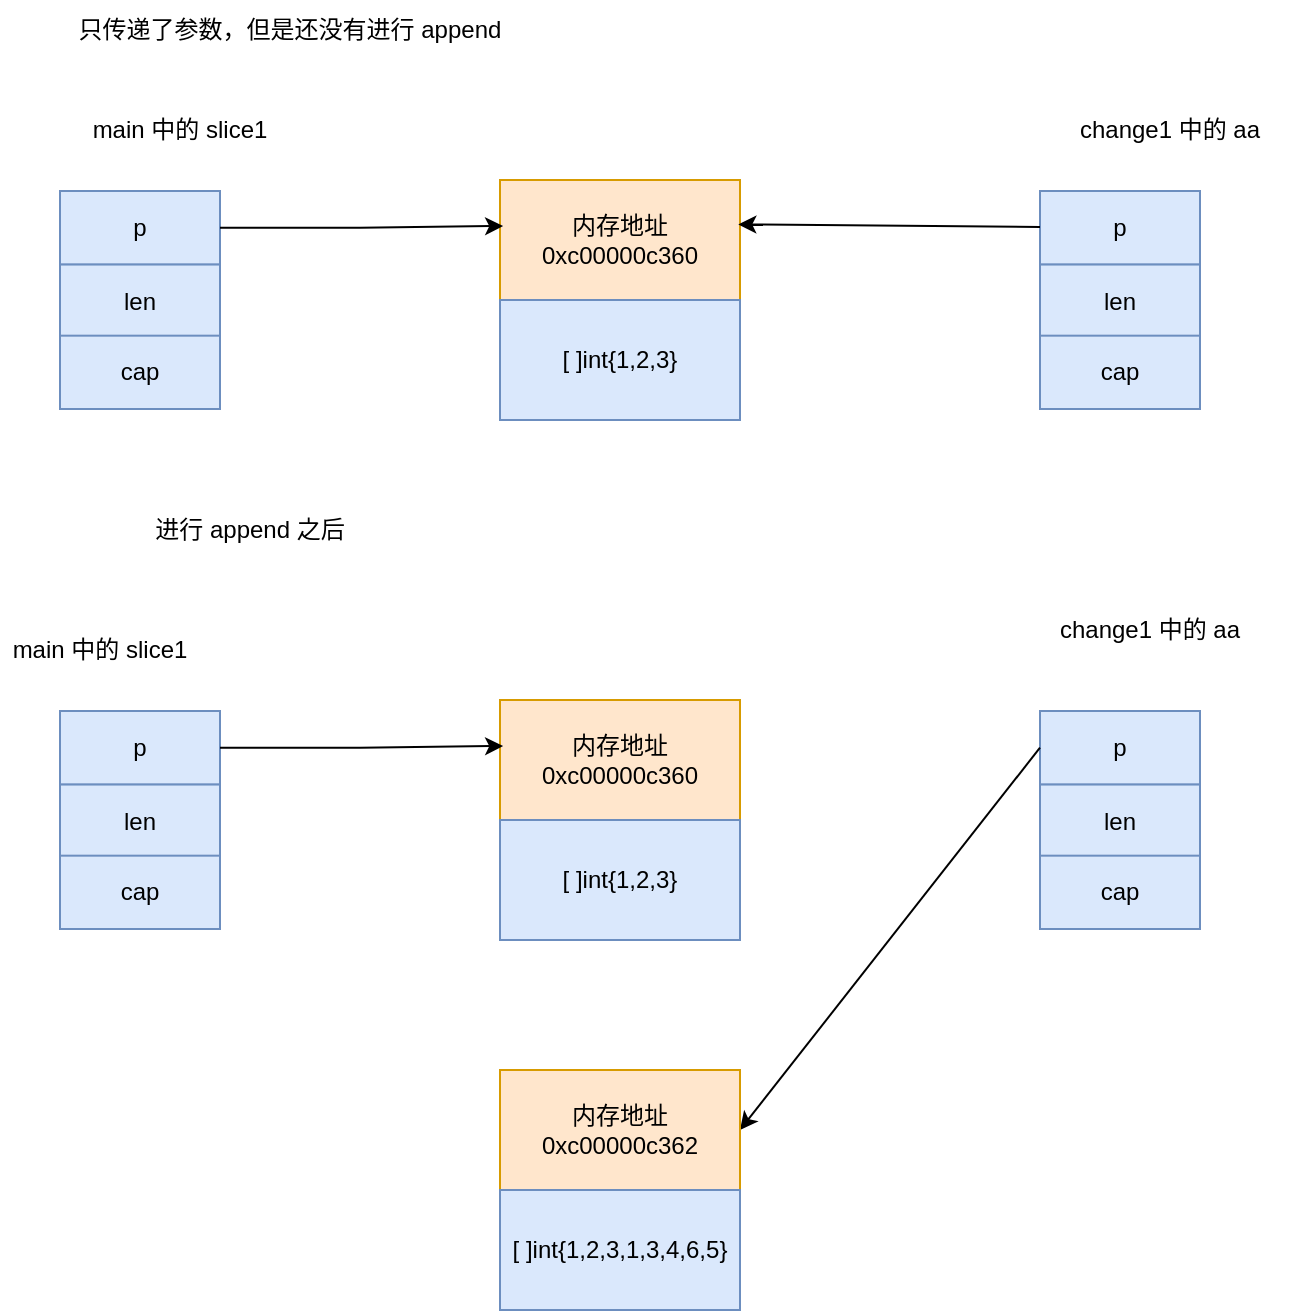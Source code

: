 <mxfile version="24.0.1" type="github">
  <diagram name="第 1 页" id="CEUX5lsQ60GN35DO3mzp">
    <mxGraphModel dx="1050" dy="541" grid="1" gridSize="10" guides="1" tooltips="1" connect="1" arrows="1" fold="1" page="1" pageScale="1" pageWidth="827" pageHeight="1169" math="0" shadow="0">
      <root>
        <mxCell id="0" />
        <mxCell id="1" parent="0" />
        <mxCell id="rwD2nhpvyJbwbhOULdww-1" value="" style="group;fillColor=#dae8fc;strokeColor=#6c8ebf;" vertex="1" connectable="0" parent="1">
          <mxGeometry x="580" y="145.5" width="80" height="109" as="geometry" />
        </mxCell>
        <mxCell id="rwD2nhpvyJbwbhOULdww-2" value="len" style="rounded=0;whiteSpace=wrap;html=1;fillColor=#dae8fc;strokeColor=#6c8ebf;" vertex="1" parent="rwD2nhpvyJbwbhOULdww-1">
          <mxGeometry y="36.667" width="80" height="36.667" as="geometry" />
        </mxCell>
        <mxCell id="rwD2nhpvyJbwbhOULdww-3" value="p" style="rounded=0;whiteSpace=wrap;html=1;fillColor=#dae8fc;strokeColor=#6c8ebf;" vertex="1" parent="rwD2nhpvyJbwbhOULdww-1">
          <mxGeometry width="80" height="36.667" as="geometry" />
        </mxCell>
        <mxCell id="rwD2nhpvyJbwbhOULdww-4" value="cap" style="rounded=0;whiteSpace=wrap;html=1;fillColor=#dae8fc;strokeColor=#6c8ebf;" vertex="1" parent="rwD2nhpvyJbwbhOULdww-1">
          <mxGeometry y="72.333" width="80" height="36.667" as="geometry" />
        </mxCell>
        <mxCell id="rwD2nhpvyJbwbhOULdww-5" value="" style="group;fillColor=#dae8fc;strokeColor=#6c8ebf;" vertex="1" connectable="0" parent="1">
          <mxGeometry x="310" y="140" width="120" height="120" as="geometry" />
        </mxCell>
        <mxCell id="rwD2nhpvyJbwbhOULdww-6" value="内存地址0xc00000c360" style="rounded=0;whiteSpace=wrap;html=1;fillColor=#ffe6cc;strokeColor=#d79b00;" vertex="1" parent="rwD2nhpvyJbwbhOULdww-5">
          <mxGeometry width="120" height="60" as="geometry" />
        </mxCell>
        <mxCell id="rwD2nhpvyJbwbhOULdww-7" value="[ ]int{1,2,3}" style="rounded=0;whiteSpace=wrap;html=1;fillColor=#dae8fc;strokeColor=#6c8ebf;" vertex="1" parent="rwD2nhpvyJbwbhOULdww-5">
          <mxGeometry y="60" width="120" height="60" as="geometry" />
        </mxCell>
        <mxCell id="rwD2nhpvyJbwbhOULdww-8" value="" style="group;fillColor=#dae8fc;strokeColor=#6c8ebf;" vertex="1" connectable="0" parent="1">
          <mxGeometry x="90" y="145.5" width="80" height="109" as="geometry" />
        </mxCell>
        <mxCell id="rwD2nhpvyJbwbhOULdww-9" value="len" style="rounded=0;whiteSpace=wrap;html=1;fillColor=#dae8fc;strokeColor=#6c8ebf;" vertex="1" parent="rwD2nhpvyJbwbhOULdww-8">
          <mxGeometry y="36.667" width="80" height="36.667" as="geometry" />
        </mxCell>
        <mxCell id="rwD2nhpvyJbwbhOULdww-10" value="p" style="rounded=0;whiteSpace=wrap;html=1;fillColor=#dae8fc;strokeColor=#6c8ebf;" vertex="1" parent="rwD2nhpvyJbwbhOULdww-8">
          <mxGeometry width="80" height="36.667" as="geometry" />
        </mxCell>
        <mxCell id="rwD2nhpvyJbwbhOULdww-11" value="cap" style="rounded=0;whiteSpace=wrap;html=1;fillColor=#dae8fc;strokeColor=#6c8ebf;" vertex="1" parent="rwD2nhpvyJbwbhOULdww-8">
          <mxGeometry y="72.333" width="80" height="36.667" as="geometry" />
        </mxCell>
        <mxCell id="rwD2nhpvyJbwbhOULdww-12" style="edgeStyle=orthogonalEdgeStyle;rounded=0;orthogonalLoop=1;jettySize=auto;html=1;entryX=0.013;entryY=0.383;entryDx=0;entryDy=0;entryPerimeter=0;" edge="1" parent="1" source="rwD2nhpvyJbwbhOULdww-10" target="rwD2nhpvyJbwbhOULdww-6">
          <mxGeometry relative="1" as="geometry" />
        </mxCell>
        <mxCell id="rwD2nhpvyJbwbhOULdww-18" style="rounded=0;orthogonalLoop=1;jettySize=auto;html=1;entryX=0.993;entryY=0.37;entryDx=0;entryDy=0;entryPerimeter=0;" edge="1" parent="1" source="rwD2nhpvyJbwbhOULdww-3" target="rwD2nhpvyJbwbhOULdww-6">
          <mxGeometry relative="1" as="geometry" />
        </mxCell>
        <mxCell id="rwD2nhpvyJbwbhOULdww-19" value="main 中的 slice1" style="text;html=1;align=center;verticalAlign=middle;whiteSpace=wrap;rounded=0;" vertex="1" parent="1">
          <mxGeometry x="100" y="100" width="100" height="30" as="geometry" />
        </mxCell>
        <mxCell id="rwD2nhpvyJbwbhOULdww-20" value="change1 中的 aa" style="text;html=1;align=center;verticalAlign=middle;whiteSpace=wrap;rounded=0;" vertex="1" parent="1">
          <mxGeometry x="590" y="100" width="110" height="30" as="geometry" />
        </mxCell>
        <mxCell id="rwD2nhpvyJbwbhOULdww-21" value="只传递了参数，但是还没有进行 append" style="text;html=1;align=center;verticalAlign=middle;whiteSpace=wrap;rounded=0;" vertex="1" parent="1">
          <mxGeometry x="80" y="50" width="250" height="30" as="geometry" />
        </mxCell>
        <mxCell id="rwD2nhpvyJbwbhOULdww-22" value="" style="group;fillColor=#dae8fc;strokeColor=#6c8ebf;" vertex="1" connectable="0" parent="1">
          <mxGeometry x="580" y="405.5" width="80" height="109" as="geometry" />
        </mxCell>
        <mxCell id="rwD2nhpvyJbwbhOULdww-23" value="len" style="rounded=0;whiteSpace=wrap;html=1;fillColor=#dae8fc;strokeColor=#6c8ebf;" vertex="1" parent="rwD2nhpvyJbwbhOULdww-22">
          <mxGeometry y="36.667" width="80" height="36.667" as="geometry" />
        </mxCell>
        <mxCell id="rwD2nhpvyJbwbhOULdww-24" value="p" style="rounded=0;whiteSpace=wrap;html=1;fillColor=#dae8fc;strokeColor=#6c8ebf;" vertex="1" parent="rwD2nhpvyJbwbhOULdww-22">
          <mxGeometry width="80" height="36.667" as="geometry" />
        </mxCell>
        <mxCell id="rwD2nhpvyJbwbhOULdww-25" value="cap" style="rounded=0;whiteSpace=wrap;html=1;fillColor=#dae8fc;strokeColor=#6c8ebf;" vertex="1" parent="rwD2nhpvyJbwbhOULdww-22">
          <mxGeometry y="72.333" width="80" height="36.667" as="geometry" />
        </mxCell>
        <mxCell id="rwD2nhpvyJbwbhOULdww-26" value="" style="group;fillColor=#dae8fc;strokeColor=#6c8ebf;" vertex="1" connectable="0" parent="1">
          <mxGeometry x="310" y="400" width="120" height="120" as="geometry" />
        </mxCell>
        <mxCell id="rwD2nhpvyJbwbhOULdww-27" value="内存地址0xc00000c360" style="rounded=0;whiteSpace=wrap;html=1;fillColor=#ffe6cc;strokeColor=#d79b00;" vertex="1" parent="rwD2nhpvyJbwbhOULdww-26">
          <mxGeometry width="120" height="60" as="geometry" />
        </mxCell>
        <mxCell id="rwD2nhpvyJbwbhOULdww-28" value="[ ]int{1,2,3}" style="rounded=0;whiteSpace=wrap;html=1;fillColor=#dae8fc;strokeColor=#6c8ebf;" vertex="1" parent="rwD2nhpvyJbwbhOULdww-26">
          <mxGeometry y="60" width="120" height="60" as="geometry" />
        </mxCell>
        <mxCell id="rwD2nhpvyJbwbhOULdww-29" value="" style="group;fillColor=#dae8fc;strokeColor=#6c8ebf;" vertex="1" connectable="0" parent="1">
          <mxGeometry x="90" y="405.5" width="80" height="109" as="geometry" />
        </mxCell>
        <mxCell id="rwD2nhpvyJbwbhOULdww-30" value="len" style="rounded=0;whiteSpace=wrap;html=1;fillColor=#dae8fc;strokeColor=#6c8ebf;" vertex="1" parent="rwD2nhpvyJbwbhOULdww-29">
          <mxGeometry y="36.667" width="80" height="36.667" as="geometry" />
        </mxCell>
        <mxCell id="rwD2nhpvyJbwbhOULdww-31" value="p" style="rounded=0;whiteSpace=wrap;html=1;fillColor=#dae8fc;strokeColor=#6c8ebf;" vertex="1" parent="rwD2nhpvyJbwbhOULdww-29">
          <mxGeometry width="80" height="36.667" as="geometry" />
        </mxCell>
        <mxCell id="rwD2nhpvyJbwbhOULdww-32" value="cap" style="rounded=0;whiteSpace=wrap;html=1;fillColor=#dae8fc;strokeColor=#6c8ebf;" vertex="1" parent="rwD2nhpvyJbwbhOULdww-29">
          <mxGeometry y="72.333" width="80" height="36.667" as="geometry" />
        </mxCell>
        <mxCell id="rwD2nhpvyJbwbhOULdww-33" style="edgeStyle=orthogonalEdgeStyle;rounded=0;orthogonalLoop=1;jettySize=auto;html=1;entryX=0.013;entryY=0.383;entryDx=0;entryDy=0;entryPerimeter=0;" edge="1" parent="1" source="rwD2nhpvyJbwbhOULdww-31" target="rwD2nhpvyJbwbhOULdww-27">
          <mxGeometry relative="1" as="geometry" />
        </mxCell>
        <mxCell id="rwD2nhpvyJbwbhOULdww-34" style="rounded=0;orthogonalLoop=1;jettySize=auto;html=1;entryX=1;entryY=0.5;entryDx=0;entryDy=0;exitX=0;exitY=0.5;exitDx=0;exitDy=0;" edge="1" parent="1" source="rwD2nhpvyJbwbhOULdww-24" target="rwD2nhpvyJbwbhOULdww-39">
          <mxGeometry relative="1" as="geometry" />
        </mxCell>
        <mxCell id="rwD2nhpvyJbwbhOULdww-35" value="main 中的 slice1" style="text;html=1;align=center;verticalAlign=middle;whiteSpace=wrap;rounded=0;" vertex="1" parent="1">
          <mxGeometry x="60" y="360" width="100" height="30" as="geometry" />
        </mxCell>
        <mxCell id="rwD2nhpvyJbwbhOULdww-36" value="change1 中的 aa" style="text;html=1;align=center;verticalAlign=middle;whiteSpace=wrap;rounded=0;" vertex="1" parent="1">
          <mxGeometry x="560" y="350" width="150" height="30" as="geometry" />
        </mxCell>
        <mxCell id="rwD2nhpvyJbwbhOULdww-37" value="进行 append 之后" style="text;html=1;align=center;verticalAlign=middle;whiteSpace=wrap;rounded=0;" vertex="1" parent="1">
          <mxGeometry x="60" y="300" width="250" height="30" as="geometry" />
        </mxCell>
        <mxCell id="rwD2nhpvyJbwbhOULdww-38" value="" style="group;fillColor=#dae8fc;strokeColor=#6c8ebf;" vertex="1" connectable="0" parent="1">
          <mxGeometry x="310" y="585" width="120" height="120" as="geometry" />
        </mxCell>
        <mxCell id="rwD2nhpvyJbwbhOULdww-39" value="内存地址0xc00000c362" style="rounded=0;whiteSpace=wrap;html=1;fillColor=#ffe6cc;strokeColor=#d79b00;" vertex="1" parent="rwD2nhpvyJbwbhOULdww-38">
          <mxGeometry width="120" height="60" as="geometry" />
        </mxCell>
        <mxCell id="rwD2nhpvyJbwbhOULdww-40" value="[ ]int{1,2,3,1,3,4,6,5}" style="rounded=0;whiteSpace=wrap;html=1;fillColor=#dae8fc;strokeColor=#6c8ebf;" vertex="1" parent="rwD2nhpvyJbwbhOULdww-38">
          <mxGeometry y="60" width="120" height="60" as="geometry" />
        </mxCell>
      </root>
    </mxGraphModel>
  </diagram>
</mxfile>
